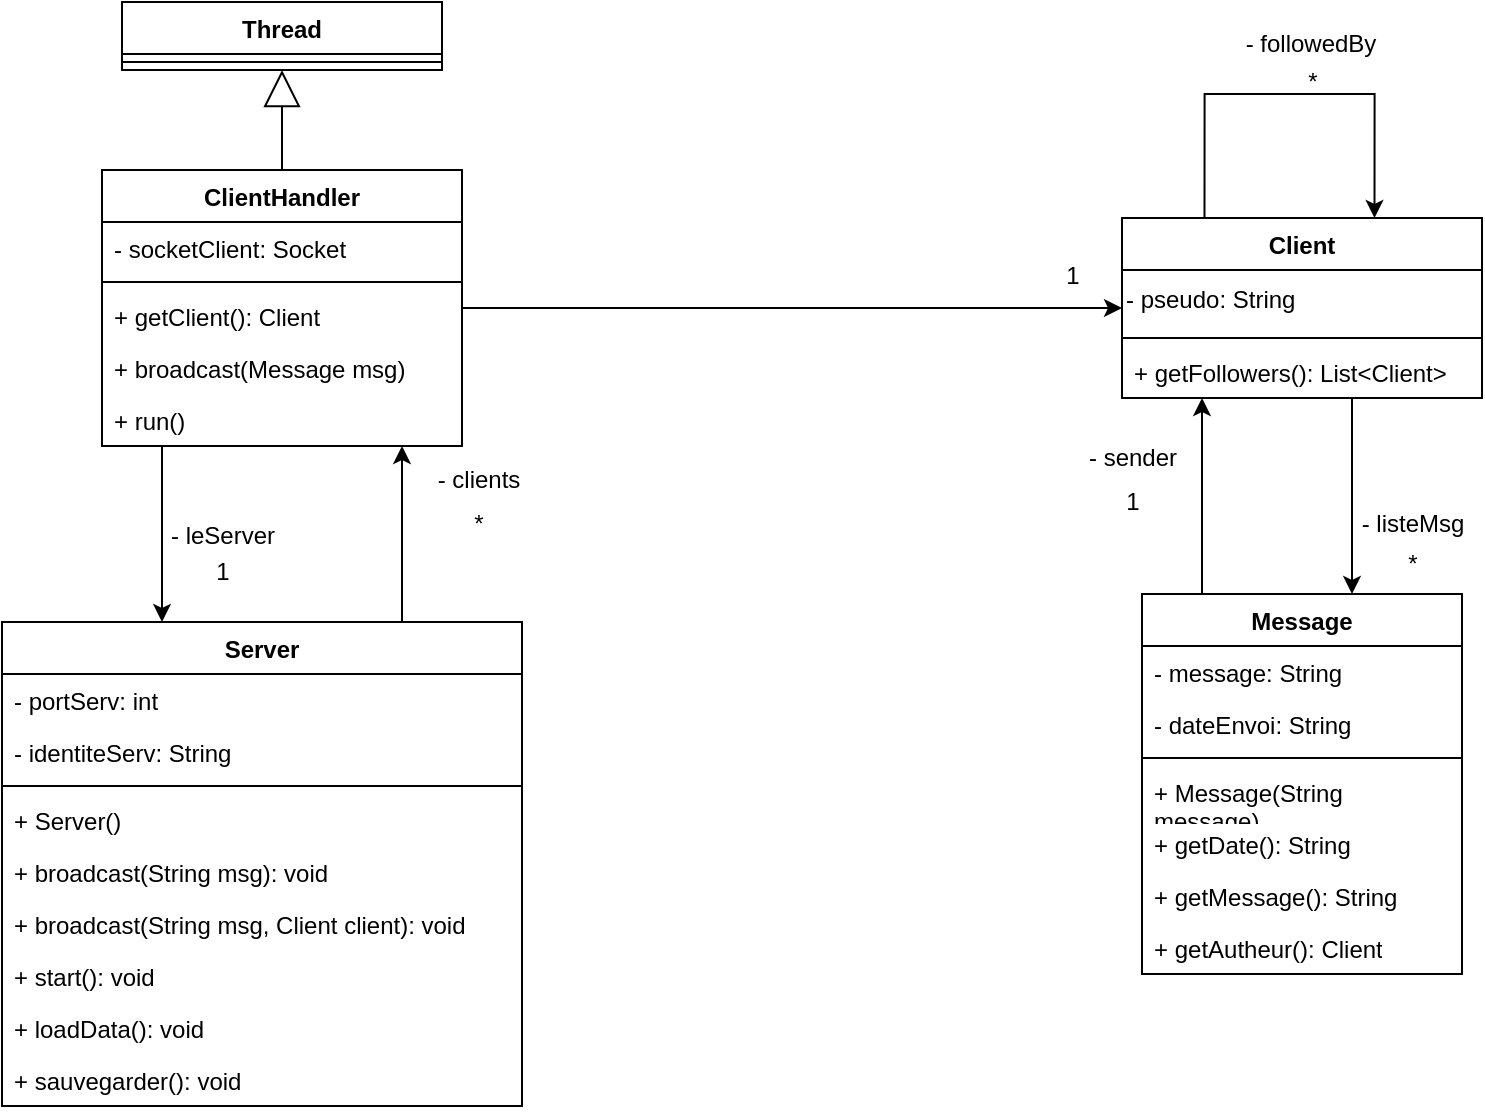<mxfile version="22.1.8" type="github">
  <diagram name="Page-1" id="O_wXmpSyy7TQQd4DrszY">
    <mxGraphModel dx="1195" dy="664" grid="1" gridSize="10" guides="1" tooltips="1" connect="1" arrows="1" fold="1" page="1" pageScale="1" pageWidth="827" pageHeight="1169" math="0" shadow="0">
      <root>
        <mxCell id="0" />
        <mxCell id="1" parent="0" />
        <mxCell id="vTmFTafY808pu858z-Am-30" style="edgeStyle=orthogonalEdgeStyle;rounded=0;orthogonalLoop=1;jettySize=auto;html=1;" parent="1" source="vTmFTafY808pu858z-Am-1" target="vTmFTafY808pu858z-Am-57" edge="1">
          <mxGeometry relative="1" as="geometry">
            <mxPoint x="230" y="216" as="targetPoint" />
            <Array as="points">
              <mxPoint x="240" y="260" />
              <mxPoint x="240" y="260" />
            </Array>
          </mxGeometry>
        </mxCell>
        <mxCell id="vTmFTafY808pu858z-Am-1" value="Server" style="swimlane;fontStyle=1;align=center;verticalAlign=top;childLayout=stackLayout;horizontal=1;startSize=26;horizontalStack=0;resizeParent=1;resizeParentMax=0;resizeLast=0;collapsible=1;marginBottom=0;whiteSpace=wrap;html=1;" parent="1" vertex="1">
          <mxGeometry x="40" y="320" width="260" height="242" as="geometry" />
        </mxCell>
        <mxCell id="vTmFTafY808pu858z-Am-2" value="- portServ: int" style="text;strokeColor=none;fillColor=none;align=left;verticalAlign=top;spacingLeft=4;spacingRight=4;overflow=hidden;rotatable=0;points=[[0,0.5],[1,0.5]];portConstraint=eastwest;whiteSpace=wrap;html=1;" parent="vTmFTafY808pu858z-Am-1" vertex="1">
          <mxGeometry y="26" width="260" height="26" as="geometry" />
        </mxCell>
        <mxCell id="vTmFTafY808pu858z-Am-43" value="- identiteServ: String" style="text;strokeColor=none;fillColor=none;align=left;verticalAlign=top;spacingLeft=4;spacingRight=4;overflow=hidden;rotatable=0;points=[[0,0.5],[1,0.5]];portConstraint=eastwest;whiteSpace=wrap;html=1;" parent="vTmFTafY808pu858z-Am-1" vertex="1">
          <mxGeometry y="52" width="260" height="26" as="geometry" />
        </mxCell>
        <mxCell id="vTmFTafY808pu858z-Am-3" value="" style="line;strokeWidth=1;fillColor=none;align=left;verticalAlign=middle;spacingTop=-1;spacingLeft=3;spacingRight=3;rotatable=0;labelPosition=right;points=[];portConstraint=eastwest;strokeColor=inherit;" parent="vTmFTafY808pu858z-Am-1" vertex="1">
          <mxGeometry y="78" width="260" height="8" as="geometry" />
        </mxCell>
        <mxCell id="vTmFTafY808pu858z-Am-4" value="+ Server()" style="text;strokeColor=none;fillColor=none;align=left;verticalAlign=top;spacingLeft=4;spacingRight=4;overflow=hidden;rotatable=0;points=[[0,0.5],[1,0.5]];portConstraint=eastwest;whiteSpace=wrap;html=1;" parent="vTmFTafY808pu858z-Am-1" vertex="1">
          <mxGeometry y="86" width="260" height="26" as="geometry" />
        </mxCell>
        <mxCell id="vTmFTafY808pu858z-Am-44" value="+ broadcast(String msg): void" style="text;strokeColor=none;fillColor=none;align=left;verticalAlign=top;spacingLeft=4;spacingRight=4;overflow=hidden;rotatable=0;points=[[0,0.5],[1,0.5]];portConstraint=eastwest;whiteSpace=wrap;html=1;" parent="vTmFTafY808pu858z-Am-1" vertex="1">
          <mxGeometry y="112" width="260" height="26" as="geometry" />
        </mxCell>
        <mxCell id="KBalornwtYl6dShKdRyU-1" value="+ broadcast(String msg, Client client): void" style="text;strokeColor=none;fillColor=none;align=left;verticalAlign=top;spacingLeft=4;spacingRight=4;overflow=hidden;rotatable=0;points=[[0,0.5],[1,0.5]];portConstraint=eastwest;whiteSpace=wrap;html=1;" vertex="1" parent="vTmFTafY808pu858z-Am-1">
          <mxGeometry y="138" width="260" height="26" as="geometry" />
        </mxCell>
        <mxCell id="vTmFTafY808pu858z-Am-45" value="+ start(): void" style="text;strokeColor=none;fillColor=none;align=left;verticalAlign=top;spacingLeft=4;spacingRight=4;overflow=hidden;rotatable=0;points=[[0,0.5],[1,0.5]];portConstraint=eastwest;whiteSpace=wrap;html=1;" parent="vTmFTafY808pu858z-Am-1" vertex="1">
          <mxGeometry y="164" width="260" height="26" as="geometry" />
        </mxCell>
        <mxCell id="vTmFTafY808pu858z-Am-48" value="+ loadData(): void" style="text;strokeColor=none;fillColor=none;align=left;verticalAlign=top;spacingLeft=4;spacingRight=4;overflow=hidden;rotatable=0;points=[[0,0.5],[1,0.5]];portConstraint=eastwest;whiteSpace=wrap;html=1;" parent="vTmFTafY808pu858z-Am-1" vertex="1">
          <mxGeometry y="190" width="260" height="26" as="geometry" />
        </mxCell>
        <mxCell id="vTmFTafY808pu858z-Am-47" value="+ sauvegarder(): void" style="text;strokeColor=none;fillColor=none;align=left;verticalAlign=top;spacingLeft=4;spacingRight=4;overflow=hidden;rotatable=0;points=[[0,0.5],[1,0.5]];portConstraint=eastwest;whiteSpace=wrap;html=1;" parent="vTmFTafY808pu858z-Am-1" vertex="1">
          <mxGeometry y="216" width="260" height="26" as="geometry" />
        </mxCell>
        <mxCell id="vTmFTafY808pu858z-Am-27" style="edgeStyle=orthogonalEdgeStyle;rounded=0;orthogonalLoop=1;jettySize=auto;html=1;" parent="1" source="vTmFTafY808pu858z-Am-57" target="vTmFTafY808pu858z-Am-9" edge="1">
          <mxGeometry relative="1" as="geometry">
            <mxPoint x="260" y="181" as="sourcePoint" />
          </mxGeometry>
        </mxCell>
        <mxCell id="vTmFTafY808pu858z-Am-33" style="edgeStyle=orthogonalEdgeStyle;rounded=0;orthogonalLoop=1;jettySize=auto;html=1;" parent="1" source="vTmFTafY808pu858z-Am-57" target="vTmFTafY808pu858z-Am-1" edge="1">
          <mxGeometry relative="1" as="geometry">
            <mxPoint x="120" y="216" as="sourcePoint" />
            <Array as="points">
              <mxPoint x="120" y="250" />
              <mxPoint x="120" y="250" />
            </Array>
          </mxGeometry>
        </mxCell>
        <mxCell id="KBalornwtYl6dShKdRyU-6" style="edgeStyle=orthogonalEdgeStyle;rounded=0;orthogonalLoop=1;jettySize=auto;html=1;" edge="1" parent="1">
          <mxGeometry relative="1" as="geometry">
            <mxPoint x="715" y="208.0" as="sourcePoint" />
            <mxPoint x="715" y="306" as="targetPoint" />
            <Array as="points">
              <mxPoint x="715" y="290" />
              <mxPoint x="715" y="290" />
            </Array>
          </mxGeometry>
        </mxCell>
        <mxCell id="vTmFTafY808pu858z-Am-9" value="Client" style="swimlane;fontStyle=1;align=center;verticalAlign=top;childLayout=stackLayout;horizontal=1;startSize=26;horizontalStack=0;resizeParent=1;resizeParentMax=0;resizeLast=0;collapsible=1;marginBottom=0;whiteSpace=wrap;html=1;" parent="1" vertex="1">
          <mxGeometry x="600" y="118" width="180" height="90" as="geometry" />
        </mxCell>
        <mxCell id="vTmFTafY808pu858z-Am-28" value="&lt;div align=&quot;left&quot;&gt;- pseudo: String&lt;/div&gt;" style="text;html=1;align=left;verticalAlign=middle;resizable=0;points=[];autosize=1;strokeColor=none;fillColor=none;" parent="vTmFTafY808pu858z-Am-9" vertex="1">
          <mxGeometry y="26" width="180" height="30" as="geometry" />
        </mxCell>
        <mxCell id="vTmFTafY808pu858z-Am-11" value="" style="line;strokeWidth=1;fillColor=none;align=left;verticalAlign=middle;spacingTop=-1;spacingLeft=3;spacingRight=3;rotatable=0;labelPosition=right;points=[];portConstraint=eastwest;strokeColor=inherit;" parent="vTmFTafY808pu858z-Am-9" vertex="1">
          <mxGeometry y="56" width="180" height="8" as="geometry" />
        </mxCell>
        <mxCell id="vTmFTafY808pu858z-Am-12" value="+ getFollowers(): List&amp;lt;Client&amp;gt;" style="text;strokeColor=none;fillColor=none;align=left;verticalAlign=top;spacingLeft=4;spacingRight=4;overflow=hidden;rotatable=0;points=[[0,0.5],[1,0.5]];portConstraint=eastwest;whiteSpace=wrap;html=1;" parent="vTmFTafY808pu858z-Am-9" vertex="1">
          <mxGeometry y="64" width="180" height="26" as="geometry" />
        </mxCell>
        <mxCell id="KBalornwtYl6dShKdRyU-5" style="edgeStyle=orthogonalEdgeStyle;rounded=0;orthogonalLoop=1;jettySize=auto;html=1;" edge="1" parent="1">
          <mxGeometry relative="1" as="geometry">
            <mxPoint x="640" y="306" as="sourcePoint" />
            <mxPoint x="640" y="208.0" as="targetPoint" />
            <Array as="points">
              <mxPoint x="640" y="290" />
              <mxPoint x="640" y="290" />
            </Array>
          </mxGeometry>
        </mxCell>
        <mxCell id="vTmFTafY808pu858z-Am-13" value="Message" style="swimlane;fontStyle=1;align=center;verticalAlign=top;childLayout=stackLayout;horizontal=1;startSize=26;horizontalStack=0;resizeParent=1;resizeParentMax=0;resizeLast=0;collapsible=1;marginBottom=0;whiteSpace=wrap;html=1;" parent="1" vertex="1">
          <mxGeometry x="610" y="306" width="160" height="190" as="geometry" />
        </mxCell>
        <mxCell id="vTmFTafY808pu858z-Am-14" value="- message: String" style="text;strokeColor=none;fillColor=none;align=left;verticalAlign=top;spacingLeft=4;spacingRight=4;overflow=hidden;rotatable=0;points=[[0,0.5],[1,0.5]];portConstraint=eastwest;whiteSpace=wrap;html=1;" parent="vTmFTafY808pu858z-Am-13" vertex="1">
          <mxGeometry y="26" width="160" height="26" as="geometry" />
        </mxCell>
        <mxCell id="vTmFTafY808pu858z-Am-17" value="- dateEnvoi: String" style="text;strokeColor=none;fillColor=none;align=left;verticalAlign=top;spacingLeft=4;spacingRight=4;overflow=hidden;rotatable=0;points=[[0,0.5],[1,0.5]];portConstraint=eastwest;whiteSpace=wrap;html=1;" parent="vTmFTafY808pu858z-Am-13" vertex="1">
          <mxGeometry y="52" width="160" height="26" as="geometry" />
        </mxCell>
        <mxCell id="vTmFTafY808pu858z-Am-15" value="" style="line;strokeWidth=1;fillColor=none;align=left;verticalAlign=middle;spacingTop=-1;spacingLeft=3;spacingRight=3;rotatable=0;labelPosition=right;points=[];portConstraint=eastwest;strokeColor=inherit;" parent="vTmFTafY808pu858z-Am-13" vertex="1">
          <mxGeometry y="78" width="160" height="8" as="geometry" />
        </mxCell>
        <mxCell id="vTmFTafY808pu858z-Am-16" value="+ Message(String message)" style="text;strokeColor=none;fillColor=none;align=left;verticalAlign=top;spacingLeft=4;spacingRight=4;overflow=hidden;rotatable=0;points=[[0,0.5],[1,0.5]];portConstraint=eastwest;whiteSpace=wrap;html=1;" parent="vTmFTafY808pu858z-Am-13" vertex="1">
          <mxGeometry y="86" width="160" height="26" as="geometry" />
        </mxCell>
        <mxCell id="vTmFTafY808pu858z-Am-46" value="+ getDate(): String" style="text;strokeColor=none;fillColor=none;align=left;verticalAlign=top;spacingLeft=4;spacingRight=4;overflow=hidden;rotatable=0;points=[[0,0.5],[1,0.5]];portConstraint=eastwest;whiteSpace=wrap;html=1;" parent="vTmFTafY808pu858z-Am-13" vertex="1">
          <mxGeometry y="112" width="160" height="26" as="geometry" />
        </mxCell>
        <mxCell id="KBalornwtYl6dShKdRyU-7" value="+ getMessage(): String" style="text;strokeColor=none;fillColor=none;align=left;verticalAlign=top;spacingLeft=4;spacingRight=4;overflow=hidden;rotatable=0;points=[[0,0.5],[1,0.5]];portConstraint=eastwest;whiteSpace=wrap;html=1;" vertex="1" parent="vTmFTafY808pu858z-Am-13">
          <mxGeometry y="138" width="160" height="26" as="geometry" />
        </mxCell>
        <mxCell id="KBalornwtYl6dShKdRyU-8" value="+ getAutheur(): Client" style="text;strokeColor=none;fillColor=none;align=left;verticalAlign=top;spacingLeft=4;spacingRight=4;overflow=hidden;rotatable=0;points=[[0,0.5],[1,0.5]];portConstraint=eastwest;whiteSpace=wrap;html=1;" vertex="1" parent="vTmFTafY808pu858z-Am-13">
          <mxGeometry y="164" width="160" height="26" as="geometry" />
        </mxCell>
        <mxCell id="vTmFTafY808pu858z-Am-21" value="- sender" style="text;html=1;align=center;verticalAlign=middle;resizable=0;points=[];autosize=1;strokeColor=none;fillColor=none;" parent="1" vertex="1">
          <mxGeometry x="570" y="223" width="70" height="30" as="geometry" />
        </mxCell>
        <mxCell id="vTmFTafY808pu858z-Am-22" value="- listeMsg" style="text;html=1;align=center;verticalAlign=middle;resizable=0;points=[];autosize=1;strokeColor=none;fillColor=none;" parent="1" vertex="1">
          <mxGeometry x="710" y="256" width="70" height="30" as="geometry" />
        </mxCell>
        <mxCell id="vTmFTafY808pu858z-Am-25" value="*" style="text;html=1;align=center;verticalAlign=middle;resizable=0;points=[];autosize=1;strokeColor=none;fillColor=none;" parent="1" vertex="1">
          <mxGeometry x="730" y="276" width="30" height="30" as="geometry" />
        </mxCell>
        <mxCell id="vTmFTafY808pu858z-Am-26" value="1" style="text;html=1;align=center;verticalAlign=middle;resizable=0;points=[];autosize=1;strokeColor=none;fillColor=none;" parent="1" vertex="1">
          <mxGeometry x="590" y="245" width="30" height="30" as="geometry" />
        </mxCell>
        <mxCell id="vTmFTafY808pu858z-Am-29" value="1" style="text;html=1;align=center;verticalAlign=middle;resizable=0;points=[];autosize=1;strokeColor=none;fillColor=none;" parent="1" vertex="1">
          <mxGeometry x="560" y="132" width="30" height="30" as="geometry" />
        </mxCell>
        <mxCell id="vTmFTafY808pu858z-Am-31" value="- clients" style="text;html=1;align=center;verticalAlign=middle;resizable=0;points=[];autosize=1;strokeColor=none;fillColor=none;" parent="1" vertex="1">
          <mxGeometry x="248" y="234" width="60" height="30" as="geometry" />
        </mxCell>
        <mxCell id="vTmFTafY808pu858z-Am-32" value="*" style="text;html=1;align=center;verticalAlign=middle;resizable=0;points=[];autosize=1;strokeColor=none;fillColor=none;" parent="1" vertex="1">
          <mxGeometry x="263" y="256" width="30" height="30" as="geometry" />
        </mxCell>
        <mxCell id="vTmFTafY808pu858z-Am-34" value="- leServer" style="text;html=1;align=center;verticalAlign=middle;resizable=0;points=[];autosize=1;strokeColor=none;fillColor=none;" parent="1" vertex="1">
          <mxGeometry x="110" y="262" width="80" height="30" as="geometry" />
        </mxCell>
        <mxCell id="vTmFTafY808pu858z-Am-35" value="1" style="text;html=1;align=center;verticalAlign=middle;resizable=0;points=[];autosize=1;strokeColor=none;fillColor=none;" parent="1" vertex="1">
          <mxGeometry x="135" y="280" width="30" height="30" as="geometry" />
        </mxCell>
        <mxCell id="vTmFTafY808pu858z-Am-37" value="Thread" style="swimlane;fontStyle=1;align=center;verticalAlign=top;childLayout=stackLayout;horizontal=1;startSize=26;horizontalStack=0;resizeParent=1;resizeParentMax=0;resizeLast=0;collapsible=1;marginBottom=0;whiteSpace=wrap;html=1;" parent="1" vertex="1">
          <mxGeometry x="100" y="10" width="160" height="34" as="geometry" />
        </mxCell>
        <mxCell id="vTmFTafY808pu858z-Am-39" value="" style="line;strokeWidth=1;fillColor=none;align=left;verticalAlign=middle;spacingTop=-1;spacingLeft=3;spacingRight=3;rotatable=0;labelPosition=right;points=[];portConstraint=eastwest;strokeColor=inherit;" parent="vTmFTafY808pu858z-Am-37" vertex="1">
          <mxGeometry y="26" width="160" height="8" as="geometry" />
        </mxCell>
        <mxCell id="vTmFTafY808pu858z-Am-42" value="" style="endArrow=block;endSize=16;endFill=0;html=1;rounded=0;entryX=0.5;entryY=1;entryDx=0;entryDy=0;" parent="1" source="vTmFTafY808pu858z-Am-57" target="vTmFTafY808pu858z-Am-37" edge="1">
          <mxGeometry width="160" relative="1" as="geometry">
            <mxPoint x="180" y="146" as="sourcePoint" />
            <mxPoint x="530" y="20" as="targetPoint" />
          </mxGeometry>
        </mxCell>
        <mxCell id="vTmFTafY808pu858z-Am-50" style="edgeStyle=orthogonalEdgeStyle;rounded=0;orthogonalLoop=1;jettySize=auto;html=1;" parent="1" edge="1">
          <mxGeometry relative="1" as="geometry">
            <mxPoint x="641.25" y="118" as="sourcePoint" />
            <mxPoint x="726.25" y="118" as="targetPoint" />
            <Array as="points">
              <mxPoint x="641.25" y="56" />
              <mxPoint x="726.25" y="56" />
            </Array>
          </mxGeometry>
        </mxCell>
        <mxCell id="vTmFTafY808pu858z-Am-51" value="- followedBy" style="text;html=1;align=center;verticalAlign=middle;resizable=0;points=[];autosize=1;strokeColor=none;fillColor=none;" parent="1" vertex="1">
          <mxGeometry x="648.75" y="16" width="90" height="30" as="geometry" />
        </mxCell>
        <mxCell id="vTmFTafY808pu858z-Am-52" value="*" style="text;html=1;align=center;verticalAlign=middle;resizable=0;points=[];autosize=1;strokeColor=none;fillColor=none;" parent="1" vertex="1">
          <mxGeometry x="680" y="35" width="30" height="30" as="geometry" />
        </mxCell>
        <mxCell id="vTmFTafY808pu858z-Am-57" value="ClientHandler" style="swimlane;fontStyle=1;align=center;verticalAlign=top;childLayout=stackLayout;horizontal=1;startSize=26;horizontalStack=0;resizeParent=1;resizeParentMax=0;resizeLast=0;collapsible=1;marginBottom=0;whiteSpace=wrap;html=1;" parent="1" vertex="1">
          <mxGeometry x="90" y="94" width="180" height="138" as="geometry" />
        </mxCell>
        <mxCell id="KBalornwtYl6dShKdRyU-2" value="- socketClient: Socket" style="text;strokeColor=none;fillColor=none;align=left;verticalAlign=top;spacingLeft=4;spacingRight=4;overflow=hidden;rotatable=0;points=[[0,0.5],[1,0.5]];portConstraint=eastwest;whiteSpace=wrap;html=1;" vertex="1" parent="vTmFTafY808pu858z-Am-57">
          <mxGeometry y="26" width="180" height="26" as="geometry" />
        </mxCell>
        <mxCell id="vTmFTafY808pu858z-Am-59" value="" style="line;strokeWidth=1;fillColor=none;align=left;verticalAlign=middle;spacingTop=-1;spacingLeft=3;spacingRight=3;rotatable=0;labelPosition=right;points=[];portConstraint=eastwest;strokeColor=inherit;" parent="vTmFTafY808pu858z-Am-57" vertex="1">
          <mxGeometry y="52" width="180" height="8" as="geometry" />
        </mxCell>
        <mxCell id="vTmFTafY808pu858z-Am-60" value="+ getClient(): Client" style="text;strokeColor=none;fillColor=none;align=left;verticalAlign=top;spacingLeft=4;spacingRight=4;overflow=hidden;rotatable=0;points=[[0,0.5],[1,0.5]];portConstraint=eastwest;whiteSpace=wrap;html=1;" parent="vTmFTafY808pu858z-Am-57" vertex="1">
          <mxGeometry y="60" width="180" height="26" as="geometry" />
        </mxCell>
        <mxCell id="KBalornwtYl6dShKdRyU-3" value="+ broadcast(Message msg)" style="text;strokeColor=none;fillColor=none;align=left;verticalAlign=top;spacingLeft=4;spacingRight=4;overflow=hidden;rotatable=0;points=[[0,0.5],[1,0.5]];portConstraint=eastwest;whiteSpace=wrap;html=1;" vertex="1" parent="vTmFTafY808pu858z-Am-57">
          <mxGeometry y="86" width="180" height="26" as="geometry" />
        </mxCell>
        <mxCell id="KBalornwtYl6dShKdRyU-4" value="+ run()" style="text;strokeColor=none;fillColor=none;align=left;verticalAlign=top;spacingLeft=4;spacingRight=4;overflow=hidden;rotatable=0;points=[[0,0.5],[1,0.5]];portConstraint=eastwest;whiteSpace=wrap;html=1;" vertex="1" parent="vTmFTafY808pu858z-Am-57">
          <mxGeometry y="112" width="180" height="26" as="geometry" />
        </mxCell>
      </root>
    </mxGraphModel>
  </diagram>
</mxfile>
